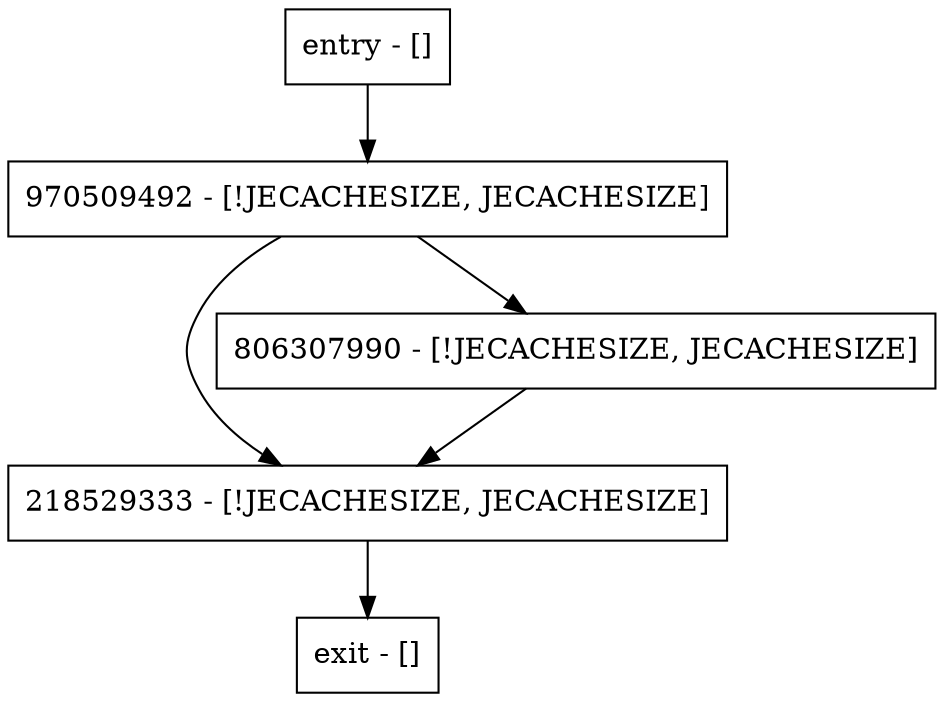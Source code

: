 digraph <init> {
node [shape=record];
218529333 [label="218529333 - [!JECACHESIZE, JECACHESIZE]"];
entry [label="entry - []"];
exit [label="exit - []"];
806307990 [label="806307990 - [!JECACHESIZE, JECACHESIZE]"];
970509492 [label="970509492 - [!JECACHESIZE, JECACHESIZE]"];
entry;
exit;
218529333 -> exit;
entry -> 970509492;
806307990 -> 218529333;
970509492 -> 218529333;
970509492 -> 806307990;
}
